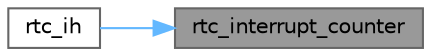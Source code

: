 digraph "rtc_interrupt_counter"
{
 // LATEX_PDF_SIZE
  bgcolor="transparent";
  edge [fontname=Helvetica,fontsize=10,labelfontname=Helvetica,labelfontsize=10];
  node [fontname=Helvetica,fontsize=10,shape=box,height=0.2,width=0.4];
  rankdir="RL";
  Node1 [label="rtc_interrupt_counter",height=0.2,width=0.4,color="gray40", fillcolor="grey60", style="filled", fontcolor="black",tooltip="Counts RTC interrupts."];
  Node1 -> Node2 [dir="back",color="steelblue1",style="solid"];
  Node2 [label="rtc_ih",height=0.2,width=0.4,color="grey40", fillcolor="white", style="filled",URL="$group__driver.html#ga2f5c62ef4118ce8c03eaa21181ebee4d",tooltip="RTC interrupt handler."];
}
